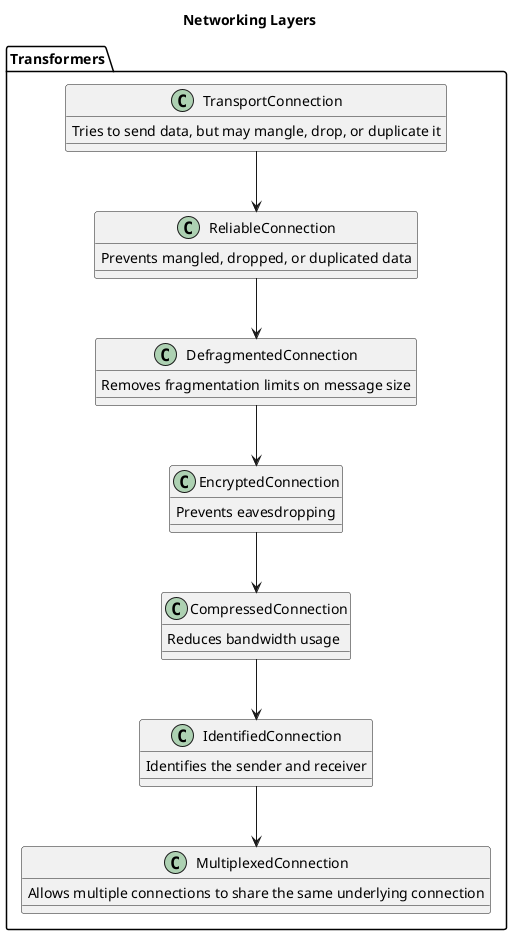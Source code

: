 @startuml

title Networking Layers

package Transformers {
	class TransportConnection {
		Tries to send data, but may mangle, drop, or duplicate it
	}
	class ReliableConnection {
		Prevents mangled, dropped, or duplicated data
	}
	class DefragmentedConnection {
		Removes fragmentation limits on message size
	}
	class EncryptedConnection {
		Prevents eavesdropping
	}
	class CompressedConnection {
		Reduces bandwidth usage
	}
	class IdentifiedConnection {
		Identifies the sender and receiver
	}
	class MultiplexedConnection {
		Allows multiple connections to share the same underlying connection
	}

	TransportConnection --> ReliableConnection
	ReliableConnection --> DefragmentedConnection
	DefragmentedConnection --> EncryptedConnection
	EncryptedConnection --> CompressedConnection
	CompressedConnection --> IdentifiedConnection
	IdentifiedConnection --> MultiplexedConnection
}

@enduml
